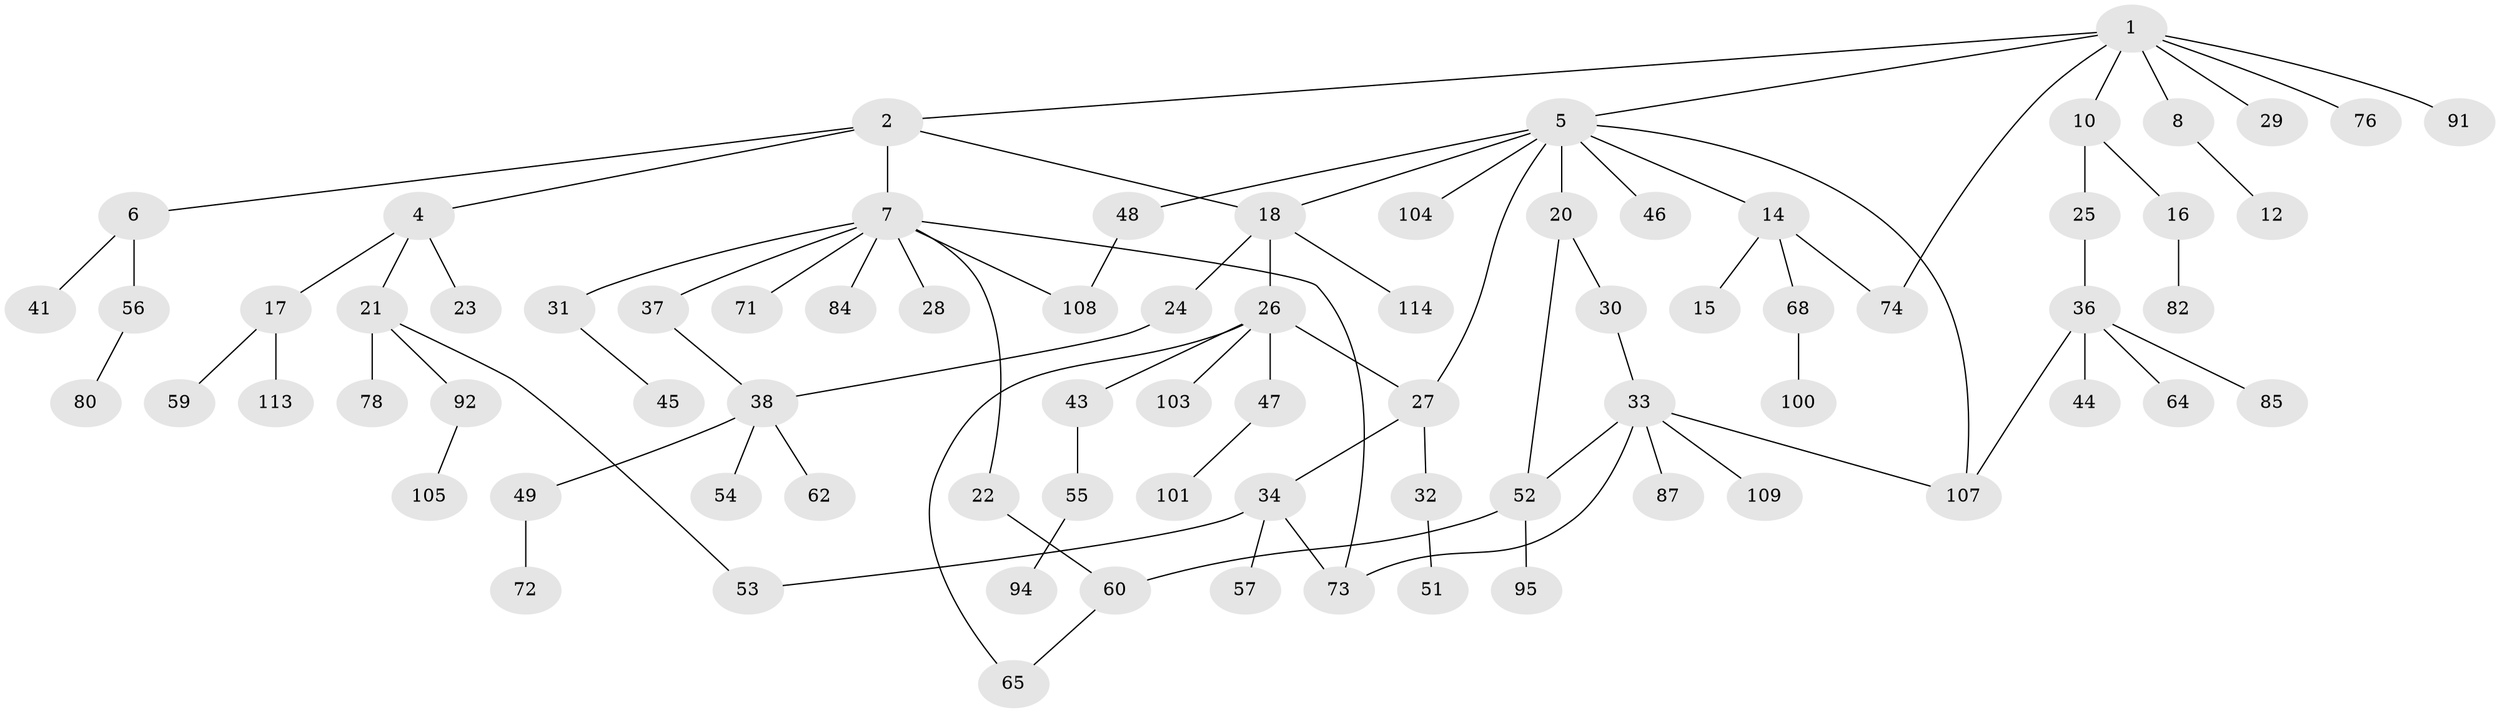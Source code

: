 // original degree distribution, {9: 0.008771929824561403, 5: 0.03508771929824561, 2: 0.22807017543859648, 3: 0.19298245614035087, 8: 0.008771929824561403, 1: 0.4298245614035088, 4: 0.07894736842105263, 6: 0.017543859649122806}
// Generated by graph-tools (version 1.1) at 2025/10/02/27/25 16:10:55]
// undirected, 78 vertices, 90 edges
graph export_dot {
graph [start="1"]
  node [color=gray90,style=filled];
  1 [super="+67"];
  2 [super="+3"];
  4 [super="+11"];
  5 [super="+13"];
  6;
  7 [super="+39"];
  8 [super="+9"];
  10 [super="+58"];
  12;
  14 [super="+63"];
  15;
  16;
  17 [super="+50"];
  18 [super="+19"];
  20;
  21 [super="+42"];
  22 [super="+111"];
  23 [super="+112"];
  24;
  25 [super="+93"];
  26 [super="+86"];
  27;
  28;
  29 [super="+69"];
  30;
  31 [super="+88"];
  32 [super="+106"];
  33 [super="+35"];
  34 [super="+61"];
  36 [super="+70"];
  37 [super="+98"];
  38 [super="+40"];
  41;
  43;
  44;
  45;
  46;
  47;
  48;
  49 [super="+77"];
  51;
  52 [super="+81"];
  53 [super="+79"];
  54;
  55 [super="+97"];
  56 [super="+89"];
  57;
  59;
  60 [super="+99"];
  62 [super="+66"];
  64;
  65;
  68 [super="+75"];
  71;
  72;
  73 [super="+90"];
  74;
  76;
  78 [super="+83"];
  80;
  82;
  84;
  85;
  87;
  91;
  92 [super="+96"];
  94;
  95;
  100 [super="+102"];
  101;
  103;
  104;
  105;
  107 [super="+110"];
  108;
  109;
  113;
  114;
  1 -- 2;
  1 -- 5;
  1 -- 8;
  1 -- 10;
  1 -- 29;
  1 -- 76;
  1 -- 91;
  1 -- 74;
  2 -- 4;
  2 -- 7;
  2 -- 18;
  2 -- 6;
  4 -- 17;
  4 -- 21;
  4 -- 23;
  5 -- 20;
  5 -- 46;
  5 -- 48;
  5 -- 104;
  5 -- 27;
  5 -- 14;
  5 -- 107;
  5 -- 18;
  6 -- 41;
  6 -- 56;
  7 -- 22;
  7 -- 28;
  7 -- 31;
  7 -- 37;
  7 -- 84;
  7 -- 108;
  7 -- 73;
  7 -- 71;
  8 -- 12;
  10 -- 16;
  10 -- 25;
  14 -- 15;
  14 -- 68;
  14 -- 74;
  16 -- 82;
  17 -- 59;
  17 -- 113;
  18 -- 114;
  18 -- 24;
  18 -- 26;
  20 -- 30;
  20 -- 52;
  21 -- 78;
  21 -- 53;
  21 -- 92;
  22 -- 60;
  24 -- 38;
  25 -- 36;
  26 -- 43;
  26 -- 47;
  26 -- 65;
  26 -- 103;
  26 -- 27;
  27 -- 32;
  27 -- 34;
  30 -- 33;
  31 -- 45;
  32 -- 51;
  33 -- 52;
  33 -- 107;
  33 -- 73;
  33 -- 109;
  33 -- 87;
  34 -- 57;
  34 -- 73;
  34 -- 53;
  36 -- 44;
  36 -- 64;
  36 -- 85;
  36 -- 107;
  37 -- 38;
  38 -- 54;
  38 -- 62;
  38 -- 49;
  43 -- 55;
  47 -- 101;
  48 -- 108;
  49 -- 72;
  52 -- 95;
  52 -- 60;
  55 -- 94;
  56 -- 80;
  60 -- 65;
  68 -- 100;
  92 -- 105;
}
